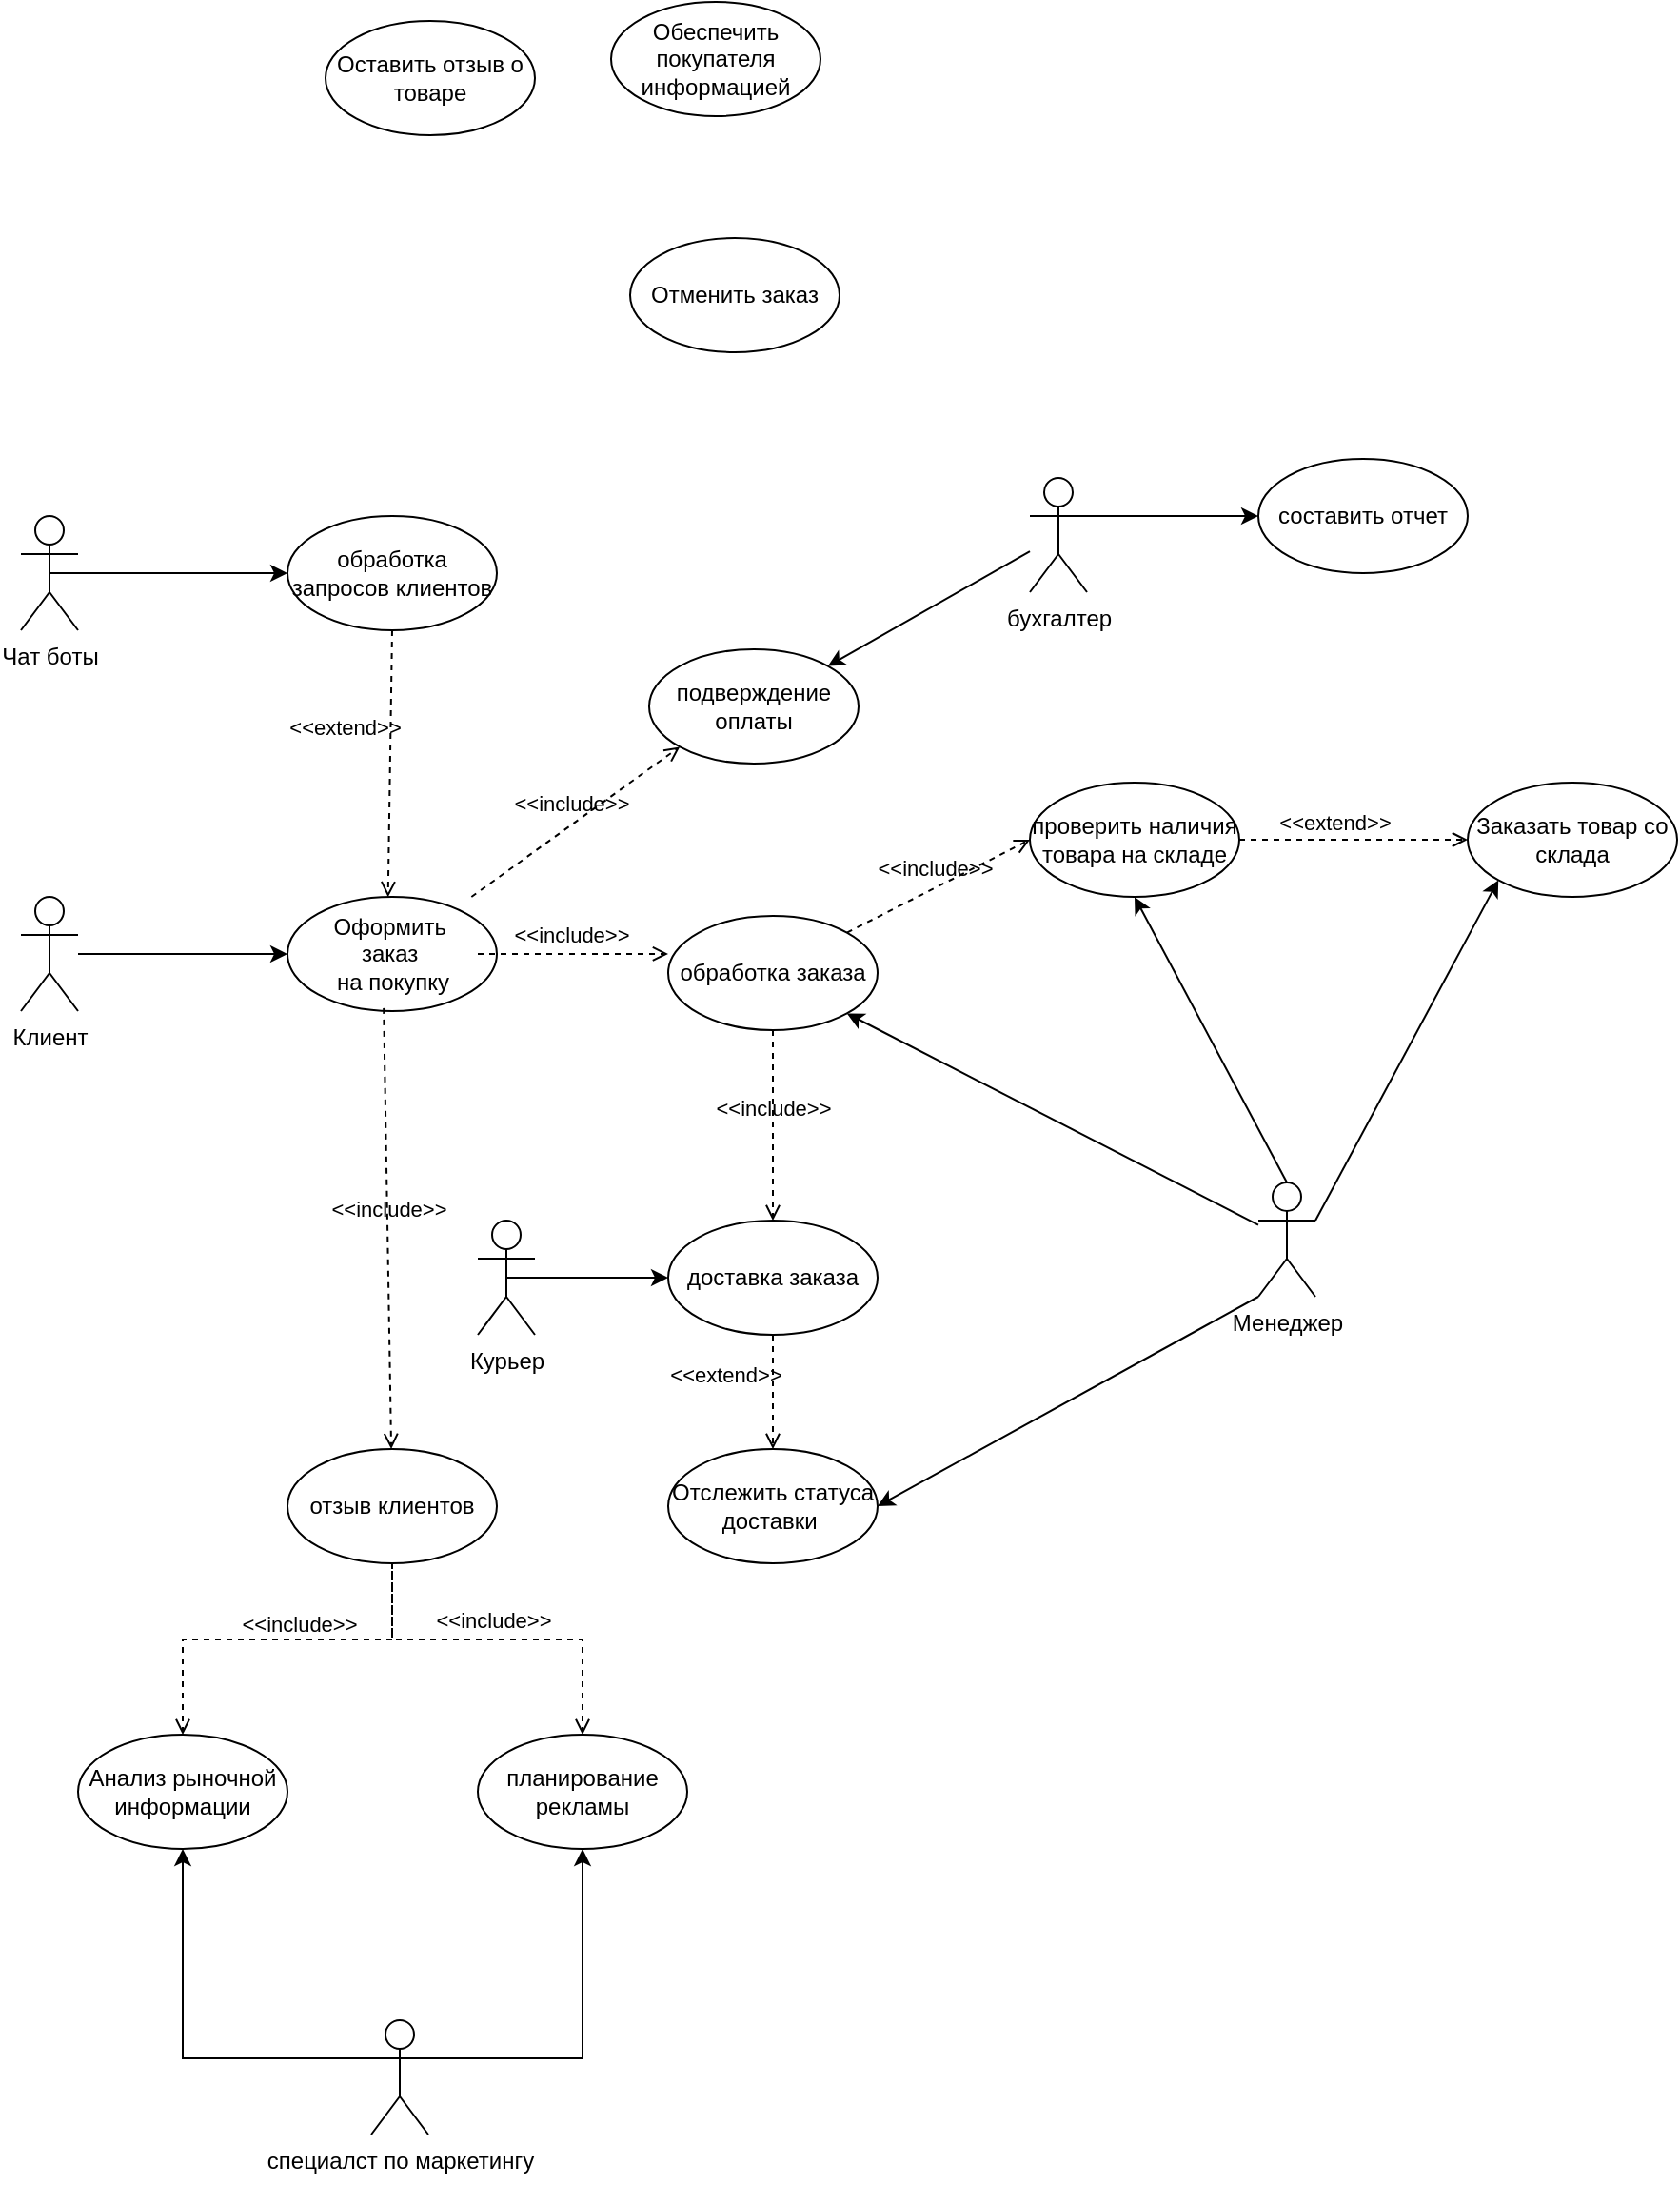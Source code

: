 <mxfile version="24.8.0">
  <diagram name="Page-1" id="8Tn2jqm4uxfZvKQmKd5I">
    <mxGraphModel dx="2345" dy="1124" grid="1" gridSize="10" guides="1" tooltips="1" connect="1" arrows="1" fold="1" page="1" pageScale="1" pageWidth="827" pageHeight="1169" math="0" shadow="0">
      <root>
        <mxCell id="0" />
        <mxCell id="1" parent="0" />
        <mxCell id="1aq5z8RRxSf0HFVu-Xhb-1" value="Менеджер&lt;div&gt;&lt;br&gt;&lt;/div&gt;" style="shape=umlActor;verticalLabelPosition=bottom;verticalAlign=top;html=1;outlineConnect=0;" vertex="1" parent="1">
          <mxGeometry x="880" y="620" width="30" height="60" as="geometry" />
        </mxCell>
        <mxCell id="1aq5z8RRxSf0HFVu-Xhb-2" value="Курьер" style="shape=umlActor;verticalLabelPosition=bottom;verticalAlign=top;html=1;outlineConnect=0;" vertex="1" parent="1">
          <mxGeometry x="470" y="640" width="30" height="60" as="geometry" />
        </mxCell>
        <mxCell id="1aq5z8RRxSf0HFVu-Xhb-3" value="" style="ellipse;whiteSpace=wrap;html=1;" vertex="1" parent="1">
          <mxGeometry x="370" y="470" width="110" height="60" as="geometry" />
        </mxCell>
        <mxCell id="1aq5z8RRxSf0HFVu-Xhb-4" value="Заказать товар со склада" style="ellipse;whiteSpace=wrap;html=1;" vertex="1" parent="1">
          <mxGeometry x="990" y="410" width="110" height="60" as="geometry" />
        </mxCell>
        <mxCell id="1aq5z8RRxSf0HFVu-Xhb-5" value="подверждение оплаты" style="ellipse;whiteSpace=wrap;html=1;" vertex="1" parent="1">
          <mxGeometry x="560" y="340" width="110" height="60" as="geometry" />
        </mxCell>
        <mxCell id="1aq5z8RRxSf0HFVu-Xhb-6" value="&lt;div&gt;Обеспечить покупателя&lt;/div&gt;&lt;div&gt;информацией&lt;/div&gt;" style="ellipse;whiteSpace=wrap;html=1;" vertex="1" parent="1">
          <mxGeometry x="540" width="110" height="60" as="geometry" />
        </mxCell>
        <mxCell id="1aq5z8RRxSf0HFVu-Xhb-7" value="Оставить отзыв о товаре" style="ellipse;whiteSpace=wrap;html=1;" vertex="1" parent="1">
          <mxGeometry x="390" y="10" width="110" height="60" as="geometry" />
        </mxCell>
        <mxCell id="1aq5z8RRxSf0HFVu-Xhb-8" value="Отменить заказ" style="ellipse;whiteSpace=wrap;html=1;" vertex="1" parent="1">
          <mxGeometry x="550" y="124" width="110" height="60" as="geometry" />
        </mxCell>
        <mxCell id="1aq5z8RRxSf0HFVu-Xhb-9" value="Отслежить статуса доставки&amp;nbsp;" style="ellipse;whiteSpace=wrap;html=1;" vertex="1" parent="1">
          <mxGeometry x="570" y="760" width="110" height="60" as="geometry" />
        </mxCell>
        <mxCell id="1aq5z8RRxSf0HFVu-Xhb-12" value="Оформить&amp;nbsp;&lt;div&gt;заказ&amp;nbsp;&lt;/div&gt;&lt;div&gt;на покупку&lt;/div&gt;" style="text;html=1;align=center;verticalAlign=middle;resizable=0;points=[];autosize=1;strokeColor=none;fillColor=none;" vertex="1" parent="1">
          <mxGeometry x="380" y="470" width="90" height="60" as="geometry" />
        </mxCell>
        <mxCell id="1aq5z8RRxSf0HFVu-Xhb-15" value="&amp;lt;&amp;lt;include&amp;gt;&amp;gt;" style="html=1;verticalAlign=bottom;labelBackgroundColor=none;endArrow=open;endFill=0;dashed=1;rounded=0;entryX=0;entryY=1;entryDx=0;entryDy=0;" edge="1" parent="1" source="1aq5z8RRxSf0HFVu-Xhb-12" target="1aq5z8RRxSf0HFVu-Xhb-5">
          <mxGeometry x="-0.013" y="1" width="160" relative="1" as="geometry">
            <mxPoint x="760.001" y="914.932" as="sourcePoint" />
            <mxPoint x="642.211" y="830.005" as="targetPoint" />
            <mxPoint x="-1" as="offset" />
          </mxGeometry>
        </mxCell>
        <mxCell id="1aq5z8RRxSf0HFVu-Xhb-20" value="&amp;lt;&amp;lt;extend&amp;gt;&amp;gt;" style="html=1;verticalAlign=bottom;labelBackgroundColor=none;endArrow=open;endFill=0;dashed=1;rounded=0;exitX=0.5;exitY=1;exitDx=0;exitDy=0;entryX=0.476;entryY=0.002;entryDx=0;entryDy=0;entryPerimeter=0;" edge="1" parent="1" source="1aq5z8RRxSf0HFVu-Xhb-52" target="1aq5z8RRxSf0HFVu-Xhb-12">
          <mxGeometry x="-0.138" y="-24" width="160" relative="1" as="geometry">
            <mxPoint x="330" y="448" as="sourcePoint" />
            <mxPoint x="432" y="360" as="targetPoint" />
            <mxPoint as="offset" />
          </mxGeometry>
        </mxCell>
        <mxCell id="1aq5z8RRxSf0HFVu-Xhb-22" value="&lt;div&gt;Клиент&lt;/div&gt;&lt;div&gt;&lt;br&gt;&lt;/div&gt;" style="shape=umlActor;verticalLabelPosition=bottom;verticalAlign=top;html=1;outlineConnect=0;" vertex="1" parent="1">
          <mxGeometry x="230" y="470" width="30" height="60" as="geometry" />
        </mxCell>
        <mxCell id="1aq5z8RRxSf0HFVu-Xhb-26" value="Чат боты&lt;div&gt;&lt;br&gt;&lt;/div&gt;" style="shape=umlActor;verticalLabelPosition=bottom;verticalAlign=top;html=1;outlineConnect=0;" vertex="1" parent="1">
          <mxGeometry x="230" y="270" width="30" height="60" as="geometry" />
        </mxCell>
        <mxCell id="1aq5z8RRxSf0HFVu-Xhb-27" value="" style="endArrow=classic;html=1;rounded=0;entryX=0;entryY=0.5;entryDx=0;entryDy=0;" edge="1" parent="1" source="1aq5z8RRxSf0HFVu-Xhb-22" target="1aq5z8RRxSf0HFVu-Xhb-3">
          <mxGeometry width="50" height="50" relative="1" as="geometry">
            <mxPoint x="440" y="500" as="sourcePoint" />
            <mxPoint x="490" y="450" as="targetPoint" />
          </mxGeometry>
        </mxCell>
        <mxCell id="1aq5z8RRxSf0HFVu-Xhb-29" value="бухгалтер&lt;div&gt;&lt;br&gt;&lt;/div&gt;" style="shape=umlActor;verticalLabelPosition=bottom;verticalAlign=top;html=1;outlineConnect=0;" vertex="1" parent="1">
          <mxGeometry x="760" y="250" width="30" height="60" as="geometry" />
        </mxCell>
        <mxCell id="1aq5z8RRxSf0HFVu-Xhb-30" value="" style="endArrow=classic;html=1;rounded=0;entryX=1;entryY=0;entryDx=0;entryDy=0;" edge="1" parent="1" source="1aq5z8RRxSf0HFVu-Xhb-29" target="1aq5z8RRxSf0HFVu-Xhb-5">
          <mxGeometry width="50" height="50" relative="1" as="geometry">
            <mxPoint x="640" y="430" as="sourcePoint" />
            <mxPoint x="690" y="380" as="targetPoint" />
          </mxGeometry>
        </mxCell>
        <mxCell id="1aq5z8RRxSf0HFVu-Xhb-31" value="составить отчет" style="ellipse;whiteSpace=wrap;html=1;" vertex="1" parent="1">
          <mxGeometry x="880" y="240" width="110" height="60" as="geometry" />
        </mxCell>
        <mxCell id="1aq5z8RRxSf0HFVu-Xhb-32" value="" style="endArrow=classic;html=1;rounded=0;exitX=1;exitY=0.333;exitDx=0;exitDy=0;exitPerimeter=0;entryX=0;entryY=0.5;entryDx=0;entryDy=0;" edge="1" parent="1" source="1aq5z8RRxSf0HFVu-Xhb-29" target="1aq5z8RRxSf0HFVu-Xhb-31">
          <mxGeometry width="50" height="50" relative="1" as="geometry">
            <mxPoint x="640" y="430" as="sourcePoint" />
            <mxPoint x="690" y="380" as="targetPoint" />
          </mxGeometry>
        </mxCell>
        <mxCell id="1aq5z8RRxSf0HFVu-Xhb-35" value="обработка заказа" style="ellipse;whiteSpace=wrap;html=1;" vertex="1" parent="1">
          <mxGeometry x="570" y="480" width="110" height="60" as="geometry" />
        </mxCell>
        <mxCell id="1aq5z8RRxSf0HFVu-Xhb-36" value="&amp;lt;&amp;lt;include&amp;gt;&amp;gt;" style="html=1;verticalAlign=bottom;labelBackgroundColor=none;endArrow=open;endFill=0;dashed=1;rounded=0;entryX=0;entryY=0.333;entryDx=0;entryDy=0;entryPerimeter=0;" edge="1" parent="1" source="1aq5z8RRxSf0HFVu-Xhb-12" target="1aq5z8RRxSf0HFVu-Xhb-35">
          <mxGeometry x="-0.02" y="1" width="160" relative="1" as="geometry">
            <mxPoint x="490" y="510" as="sourcePoint" />
            <mxPoint x="580" y="510" as="targetPoint" />
            <mxPoint as="offset" />
          </mxGeometry>
        </mxCell>
        <mxCell id="1aq5z8RRxSf0HFVu-Xhb-37" value="" style="endArrow=classic;html=1;rounded=0;entryX=1;entryY=1;entryDx=0;entryDy=0;" edge="1" parent="1" source="1aq5z8RRxSf0HFVu-Xhb-1" target="1aq5z8RRxSf0HFVu-Xhb-35">
          <mxGeometry width="50" height="50" relative="1" as="geometry">
            <mxPoint x="630" y="450" as="sourcePoint" />
            <mxPoint x="680" y="400" as="targetPoint" />
          </mxGeometry>
        </mxCell>
        <mxCell id="1aq5z8RRxSf0HFVu-Xhb-38" value="&amp;lt;&amp;lt;include&amp;gt;&amp;gt;" style="html=1;verticalAlign=bottom;labelBackgroundColor=none;endArrow=open;endFill=0;dashed=1;rounded=0;exitX=0.5;exitY=1;exitDx=0;exitDy=0;entryX=0.5;entryY=0;entryDx=0;entryDy=0;" edge="1" parent="1" source="1aq5z8RRxSf0HFVu-Xhb-35" target="1aq5z8RRxSf0HFVu-Xhb-39">
          <mxGeometry x="-0.013" y="1" width="160" relative="1" as="geometry">
            <mxPoint x="471" y="540" as="sourcePoint" />
            <mxPoint x="680" y="810" as="targetPoint" />
            <mxPoint x="-1" as="offset" />
          </mxGeometry>
        </mxCell>
        <mxCell id="1aq5z8RRxSf0HFVu-Xhb-39" value="доставка заказа" style="ellipse;whiteSpace=wrap;html=1;" vertex="1" parent="1">
          <mxGeometry x="570" y="640" width="110" height="60" as="geometry" />
        </mxCell>
        <mxCell id="1aq5z8RRxSf0HFVu-Xhb-42" value="" style="endArrow=classic;html=1;rounded=0;entryX=0;entryY=0.5;entryDx=0;entryDy=0;exitX=0.5;exitY=0.5;exitDx=0;exitDy=0;exitPerimeter=0;" edge="1" parent="1" source="1aq5z8RRxSf0HFVu-Xhb-2" target="1aq5z8RRxSf0HFVu-Xhb-39">
          <mxGeometry width="50" height="50" relative="1" as="geometry">
            <mxPoint x="800" y="735" as="sourcePoint" />
            <mxPoint x="690" y="770" as="targetPoint" />
          </mxGeometry>
        </mxCell>
        <mxCell id="1aq5z8RRxSf0HFVu-Xhb-44" value="проверить наличия товара на складе" style="ellipse;whiteSpace=wrap;html=1;" vertex="1" parent="1">
          <mxGeometry x="760" y="410" width="110" height="60" as="geometry" />
        </mxCell>
        <mxCell id="1aq5z8RRxSf0HFVu-Xhb-45" value="&amp;lt;&amp;lt;include&amp;gt;&amp;gt;" style="html=1;verticalAlign=bottom;labelBackgroundColor=none;endArrow=open;endFill=0;dashed=1;rounded=0;exitX=1;exitY=0;exitDx=0;exitDy=0;entryX=0;entryY=0.5;entryDx=0;entryDy=0;" edge="1" parent="1" source="1aq5z8RRxSf0HFVu-Xhb-35" target="1aq5z8RRxSf0HFVu-Xhb-44">
          <mxGeometry x="-0.013" y="1" width="160" relative="1" as="geometry">
            <mxPoint x="635" y="550" as="sourcePoint" />
            <mxPoint x="635" y="650" as="targetPoint" />
            <mxPoint x="-1" as="offset" />
          </mxGeometry>
        </mxCell>
        <mxCell id="1aq5z8RRxSf0HFVu-Xhb-47" value="&amp;lt;&amp;lt;extend&amp;gt;&amp;gt;" style="html=1;verticalAlign=bottom;labelBackgroundColor=none;endArrow=open;endFill=0;dashed=1;rounded=0;exitX=1;exitY=0.5;exitDx=0;exitDy=0;entryX=0;entryY=0.5;entryDx=0;entryDy=0;" edge="1" parent="1" source="1aq5z8RRxSf0HFVu-Xhb-44" target="1aq5z8RRxSf0HFVu-Xhb-4">
          <mxGeometry x="-0.167" width="160" relative="1" as="geometry">
            <mxPoint x="920" y="508" as="sourcePoint" />
            <mxPoint x="1040" y="440" as="targetPoint" />
            <mxPoint as="offset" />
          </mxGeometry>
        </mxCell>
        <mxCell id="1aq5z8RRxSf0HFVu-Xhb-48" value="" style="endArrow=classic;html=1;rounded=0;exitX=1;exitY=0.333;exitDx=0;exitDy=0;exitPerimeter=0;entryX=0;entryY=1;entryDx=0;entryDy=0;" edge="1" parent="1" source="1aq5z8RRxSf0HFVu-Xhb-1" target="1aq5z8RRxSf0HFVu-Xhb-4">
          <mxGeometry width="50" height="50" relative="1" as="geometry">
            <mxPoint x="860" y="390" as="sourcePoint" />
            <mxPoint x="910" y="340" as="targetPoint" />
          </mxGeometry>
        </mxCell>
        <mxCell id="1aq5z8RRxSf0HFVu-Xhb-50" value="" style="endArrow=classic;html=1;rounded=0;exitX=0.5;exitY=0;exitDx=0;exitDy=0;exitPerimeter=0;entryX=0.5;entryY=1;entryDx=0;entryDy=0;" edge="1" parent="1" source="1aq5z8RRxSf0HFVu-Xhb-1" target="1aq5z8RRxSf0HFVu-Xhb-44">
          <mxGeometry width="50" height="50" relative="1" as="geometry">
            <mxPoint x="900" y="610" as="sourcePoint" />
            <mxPoint x="1016" y="471" as="targetPoint" />
          </mxGeometry>
        </mxCell>
        <mxCell id="1aq5z8RRxSf0HFVu-Xhb-51" value="&amp;lt;&amp;lt;extend&amp;gt;&amp;gt;" style="html=1;verticalAlign=bottom;labelBackgroundColor=none;endArrow=open;endFill=0;dashed=1;rounded=0;exitX=0.5;exitY=1;exitDx=0;exitDy=0;entryX=0.5;entryY=0;entryDx=0;entryDy=0;" edge="1" parent="1" source="1aq5z8RRxSf0HFVu-Xhb-39" target="1aq5z8RRxSf0HFVu-Xhb-9">
          <mxGeometry y="-25" width="160" relative="1" as="geometry">
            <mxPoint x="204" y="1098" as="sourcePoint" />
            <mxPoint x="306" y="1010" as="targetPoint" />
            <mxPoint as="offset" />
          </mxGeometry>
        </mxCell>
        <mxCell id="1aq5z8RRxSf0HFVu-Xhb-52" value="обработка запросов клиентов" style="ellipse;whiteSpace=wrap;html=1;" vertex="1" parent="1">
          <mxGeometry x="370" y="270" width="110" height="60" as="geometry" />
        </mxCell>
        <mxCell id="1aq5z8RRxSf0HFVu-Xhb-54" value="" style="endArrow=classic;html=1;rounded=0;exitX=0.5;exitY=0.5;exitDx=0;exitDy=0;exitPerimeter=0;" edge="1" parent="1" source="1aq5z8RRxSf0HFVu-Xhb-26" target="1aq5z8RRxSf0HFVu-Xhb-52">
          <mxGeometry width="50" height="50" relative="1" as="geometry">
            <mxPoint x="490" y="450" as="sourcePoint" />
            <mxPoint x="540" y="400" as="targetPoint" />
          </mxGeometry>
        </mxCell>
        <mxCell id="1aq5z8RRxSf0HFVu-Xhb-55" value="" style="endArrow=classic;html=1;rounded=0;exitX=0;exitY=1;exitDx=0;exitDy=0;exitPerimeter=0;entryX=1;entryY=0.5;entryDx=0;entryDy=0;" edge="1" parent="1" source="1aq5z8RRxSf0HFVu-Xhb-1" target="1aq5z8RRxSf0HFVu-Xhb-9">
          <mxGeometry width="50" height="50" relative="1" as="geometry">
            <mxPoint x="730" y="790" as="sourcePoint" />
            <mxPoint x="780" y="740" as="targetPoint" />
          </mxGeometry>
        </mxCell>
        <mxCell id="1aq5z8RRxSf0HFVu-Xhb-56" value="отзыв клиентов" style="ellipse;whiteSpace=wrap;html=1;" vertex="1" parent="1">
          <mxGeometry x="370" y="760" width="110" height="60" as="geometry" />
        </mxCell>
        <mxCell id="1aq5z8RRxSf0HFVu-Xhb-57" value="&amp;lt;&amp;lt;include&amp;gt;&amp;gt;" style="html=1;verticalAlign=bottom;labelBackgroundColor=none;endArrow=open;endFill=0;dashed=1;rounded=0;exitX=0.451;exitY=0.974;exitDx=0;exitDy=0;exitPerimeter=0;" edge="1" parent="1" source="1aq5z8RRxSf0HFVu-Xhb-12" target="1aq5z8RRxSf0HFVu-Xhb-56">
          <mxGeometry x="-0.013" y="1" width="160" relative="1" as="geometry">
            <mxPoint x="635" y="550" as="sourcePoint" />
            <mxPoint x="635" y="650" as="targetPoint" />
            <mxPoint x="-1" as="offset" />
          </mxGeometry>
        </mxCell>
        <mxCell id="1aq5z8RRxSf0HFVu-Xhb-58" value="специалст по маркетингу&lt;div&gt;&lt;br&gt;&lt;/div&gt;" style="shape=umlActor;verticalLabelPosition=bottom;verticalAlign=top;html=1;outlineConnect=0;" vertex="1" parent="1">
          <mxGeometry x="414" y="1060" width="30" height="60" as="geometry" />
        </mxCell>
        <mxCell id="1aq5z8RRxSf0HFVu-Xhb-59" value="Aнализ рыночной информации" style="ellipse;whiteSpace=wrap;html=1;" vertex="1" parent="1">
          <mxGeometry x="260" y="910" width="110" height="60" as="geometry" />
        </mxCell>
        <mxCell id="1aq5z8RRxSf0HFVu-Xhb-60" value="планирование рекламы" style="ellipse;whiteSpace=wrap;html=1;" vertex="1" parent="1">
          <mxGeometry x="470" y="910" width="110" height="60" as="geometry" />
        </mxCell>
        <mxCell id="1aq5z8RRxSf0HFVu-Xhb-61" value="&amp;lt;&amp;lt;include&amp;gt;&amp;gt;" style="html=1;verticalAlign=bottom;labelBackgroundColor=none;endArrow=open;endFill=0;dashed=1;rounded=0;exitX=0.5;exitY=1;exitDx=0;exitDy=0;entryX=0.5;entryY=0;entryDx=0;entryDy=0;" edge="1" parent="1" target="1aq5z8RRxSf0HFVu-Xhb-59">
          <mxGeometry x="-0.013" y="1" width="160" relative="1" as="geometry">
            <mxPoint x="425" y="840" as="sourcePoint" />
            <mxPoint x="315" y="890" as="targetPoint" />
            <mxPoint x="-1" as="offset" />
            <Array as="points">
              <mxPoint x="425" y="820" />
              <mxPoint x="425" y="860" />
              <mxPoint x="315" y="860" />
            </Array>
          </mxGeometry>
        </mxCell>
        <mxCell id="1aq5z8RRxSf0HFVu-Xhb-62" value="&amp;lt;&amp;lt;include&amp;gt;&amp;gt;" style="html=1;verticalAlign=bottom;labelBackgroundColor=none;endArrow=open;endFill=0;dashed=1;rounded=0;exitX=0.5;exitY=1;exitDx=0;exitDy=0;entryX=0.5;entryY=0;entryDx=0;entryDy=0;" edge="1" parent="1" source="1aq5z8RRxSf0HFVu-Xhb-56" target="1aq5z8RRxSf0HFVu-Xhb-60">
          <mxGeometry x="-0.013" y="1" width="160" relative="1" as="geometry">
            <mxPoint x="460" y="850" as="sourcePoint" />
            <mxPoint x="463" y="1082" as="targetPoint" />
            <mxPoint x="-1" as="offset" />
            <Array as="points">
              <mxPoint x="425" y="860" />
              <mxPoint x="525" y="860" />
            </Array>
          </mxGeometry>
        </mxCell>
        <mxCell id="1aq5z8RRxSf0HFVu-Xhb-63" value="" style="endArrow=classic;html=1;rounded=0;exitX=0;exitY=0.333;exitDx=0;exitDy=0;exitPerimeter=0;entryX=0.5;entryY=1;entryDx=0;entryDy=0;" edge="1" parent="1" source="1aq5z8RRxSf0HFVu-Xhb-58" target="1aq5z8RRxSf0HFVu-Xhb-59">
          <mxGeometry width="50" height="50" relative="1" as="geometry">
            <mxPoint x="380" y="900" as="sourcePoint" />
            <mxPoint x="430" y="850" as="targetPoint" />
            <Array as="points">
              <mxPoint x="315" y="1080" />
            </Array>
          </mxGeometry>
        </mxCell>
        <mxCell id="1aq5z8RRxSf0HFVu-Xhb-64" value="" style="endArrow=classic;html=1;rounded=0;exitX=1;exitY=0.333;exitDx=0;exitDy=0;exitPerimeter=0;entryX=0.5;entryY=1;entryDx=0;entryDy=0;" edge="1" parent="1" source="1aq5z8RRxSf0HFVu-Xhb-58" target="1aq5z8RRxSf0HFVu-Xhb-60">
          <mxGeometry width="50" height="50" relative="1" as="geometry">
            <mxPoint x="380" y="1050" as="sourcePoint" />
            <mxPoint x="430" y="1000" as="targetPoint" />
            <Array as="points">
              <mxPoint x="525" y="1080" />
            </Array>
          </mxGeometry>
        </mxCell>
      </root>
    </mxGraphModel>
  </diagram>
</mxfile>
